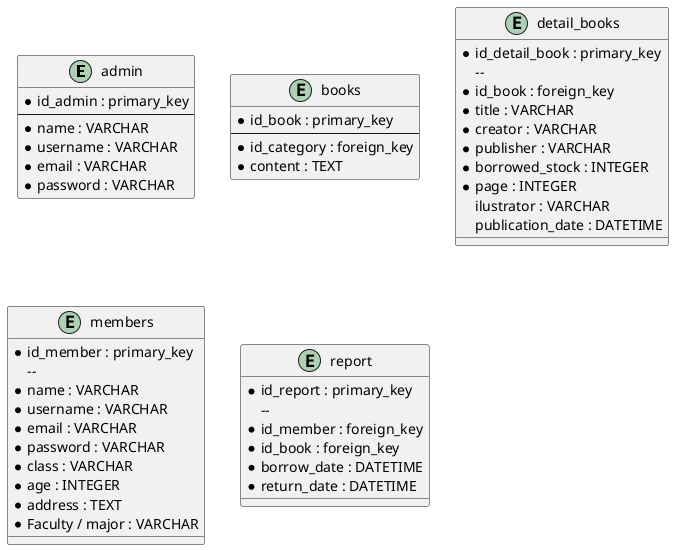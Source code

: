 @startuml
entity admin{
    * id_admin : primary_key
    --
    * name : VARCHAR
    * username : VARCHAR
    * email : VARCHAR
    * password : VARCHAR
}
entity books{
    * id_book : primary_key
    --
    * id_category : foreign_key 
    * content : TEXT 
}
entity detail_books{
    * id_detail_book : primary_key
    -- 
    * id_book : foreign_key
    * title : VARCHAR
    * creator : VARCHAR
    * publisher : VARCHAR
    * borrowed_stock : INTEGER
    * page : INTEGER
    ilustrator : VARCHAR
    publication_date : DATETIME
}
entity members{
    * id_member : primary_key
    -- 
    * name : VARCHAR 
    * username : VARCHAR
    * email : VARCHAR
    * password : VARCHAR
    * class : VARCHAR
    * age : INTEGER
    * address : TEXT
    * Faculty / major : VARCHAR
}
entity report{
    * id_report : primary_key
    -- 
    * id_member : foreign_key
    * id_book : foreign_key
    * borrow_date : DATETIME
    * return_date : DATETIME
}
@enduml